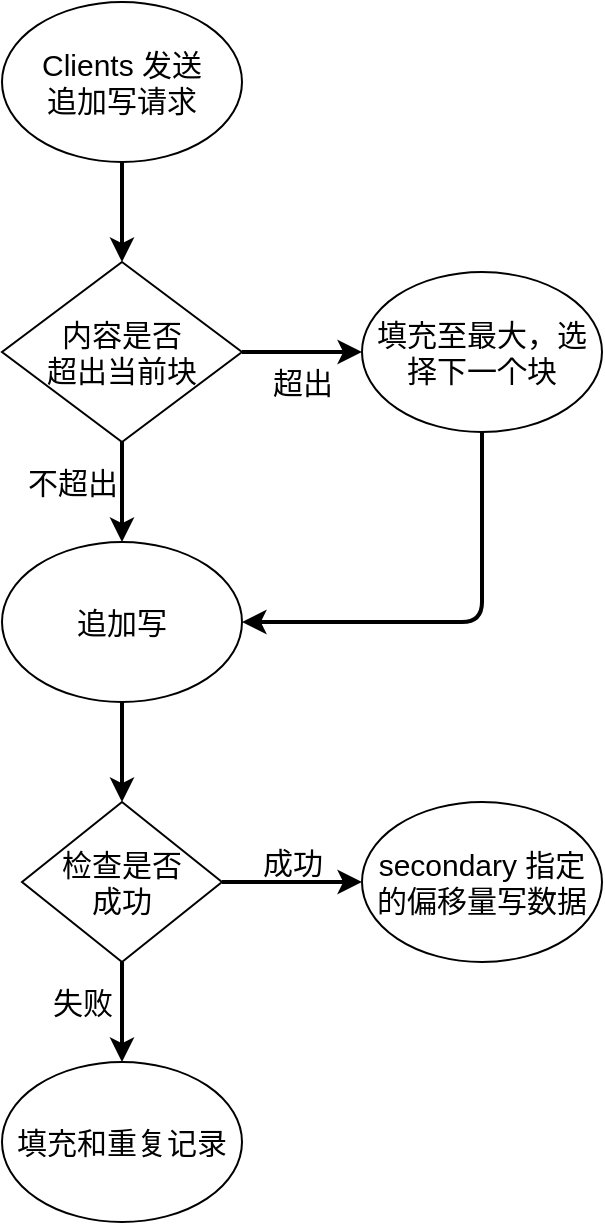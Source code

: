 <mxfile version="13.6.9" type="github">
  <diagram id="EUx6PkftY0XtWaCeIMCY" name="Page-1">
    <mxGraphModel dx="1185" dy="621" grid="1" gridSize="10" guides="1" tooltips="1" connect="1" arrows="1" fold="1" page="1" pageScale="1" pageWidth="827" pageHeight="1169" math="0" shadow="0">
      <root>
        <mxCell id="0" />
        <mxCell id="1" parent="0" />
        <mxCell id="G5WoTNLx7Llr0JP6u_pU-3" value="" style="edgeStyle=orthogonalEdgeStyle;rounded=0;orthogonalLoop=1;jettySize=auto;html=1;strokeWidth=2;" edge="1" parent="1" source="G5WoTNLx7Llr0JP6u_pU-1" target="G5WoTNLx7Llr0JP6u_pU-2">
          <mxGeometry relative="1" as="geometry" />
        </mxCell>
        <mxCell id="G5WoTNLx7Llr0JP6u_pU-1" value="&lt;font style=&quot;font-size: 15px&quot;&gt;追加写&lt;/font&gt;" style="ellipse;whiteSpace=wrap;html=1;" vertex="1" parent="1">
          <mxGeometry x="220" y="340" width="120" height="80" as="geometry" />
        </mxCell>
        <mxCell id="G5WoTNLx7Llr0JP6u_pU-5" value="" style="edgeStyle=orthogonalEdgeStyle;rounded=0;orthogonalLoop=1;jettySize=auto;html=1;strokeWidth=2;" edge="1" parent="1" source="G5WoTNLx7Llr0JP6u_pU-2" target="G5WoTNLx7Llr0JP6u_pU-4">
          <mxGeometry relative="1" as="geometry" />
        </mxCell>
        <mxCell id="G5WoTNLx7Llr0JP6u_pU-15" value="" style="edgeStyle=orthogonalEdgeStyle;rounded=0;orthogonalLoop=1;jettySize=auto;html=1;strokeWidth=2;" edge="1" parent="1" source="G5WoTNLx7Llr0JP6u_pU-2" target="G5WoTNLx7Llr0JP6u_pU-14">
          <mxGeometry relative="1" as="geometry" />
        </mxCell>
        <mxCell id="G5WoTNLx7Llr0JP6u_pU-2" value="&lt;font style=&quot;font-size: 15px&quot;&gt;检查是否&lt;br&gt;成功&lt;/font&gt;" style="rhombus;whiteSpace=wrap;html=1;" vertex="1" parent="1">
          <mxGeometry x="230" y="470" width="100" height="80" as="geometry" />
        </mxCell>
        <mxCell id="G5WoTNLx7Llr0JP6u_pU-4" value="&lt;font style=&quot;font-size: 15px&quot;&gt;填充和重复记录&lt;/font&gt;" style="ellipse;whiteSpace=wrap;html=1;" vertex="1" parent="1">
          <mxGeometry x="220" y="600" width="120" height="80" as="geometry" />
        </mxCell>
        <mxCell id="G5WoTNLx7Llr0JP6u_pU-6" value="&lt;font style=&quot;font-size: 15px&quot;&gt;失败&lt;/font&gt;" style="text;html=1;align=center;verticalAlign=middle;resizable=0;points=[];autosize=1;" vertex="1" parent="1">
          <mxGeometry x="235" y="560" width="50" height="20" as="geometry" />
        </mxCell>
        <mxCell id="G5WoTNLx7Llr0JP6u_pU-8" value="" style="edgeStyle=orthogonalEdgeStyle;rounded=0;orthogonalLoop=1;jettySize=auto;html=1;strokeWidth=2;" edge="1" parent="1" source="G5WoTNLx7Llr0JP6u_pU-7" target="G5WoTNLx7Llr0JP6u_pU-1">
          <mxGeometry relative="1" as="geometry" />
        </mxCell>
        <mxCell id="G5WoTNLx7Llr0JP6u_pU-11" value="" style="edgeStyle=orthogonalEdgeStyle;rounded=0;orthogonalLoop=1;jettySize=auto;html=1;strokeWidth=2;" edge="1" parent="1" source="G5WoTNLx7Llr0JP6u_pU-7" target="G5WoTNLx7Llr0JP6u_pU-10">
          <mxGeometry relative="1" as="geometry" />
        </mxCell>
        <mxCell id="G5WoTNLx7Llr0JP6u_pU-7" value="&lt;font style=&quot;font-size: 15px&quot;&gt;内容是否&lt;br&gt;超出当前块&lt;/font&gt;" style="rhombus;whiteSpace=wrap;html=1;" vertex="1" parent="1">
          <mxGeometry x="220" y="200" width="120" height="90" as="geometry" />
        </mxCell>
        <mxCell id="G5WoTNLx7Llr0JP6u_pU-9" value="&lt;font style=&quot;font-size: 15px&quot;&gt;不超出&lt;/font&gt;" style="text;html=1;align=center;verticalAlign=middle;resizable=0;points=[];autosize=1;" vertex="1" parent="1">
          <mxGeometry x="225" y="300" width="60" height="20" as="geometry" />
        </mxCell>
        <mxCell id="G5WoTNLx7Llr0JP6u_pU-10" value="&lt;font style=&quot;font-size: 15px&quot;&gt;填充至最大，选择下一个块&lt;/font&gt;" style="ellipse;whiteSpace=wrap;html=1;" vertex="1" parent="1">
          <mxGeometry x="400" y="205" width="120" height="80" as="geometry" />
        </mxCell>
        <mxCell id="G5WoTNLx7Llr0JP6u_pU-12" value="&lt;font style=&quot;font-size: 15px&quot;&gt;超出&lt;/font&gt;" style="text;html=1;align=center;verticalAlign=middle;resizable=0;points=[];autosize=1;" vertex="1" parent="1">
          <mxGeometry x="345" y="250" width="50" height="20" as="geometry" />
        </mxCell>
        <mxCell id="G5WoTNLx7Llr0JP6u_pU-13" value="" style="endArrow=classic;html=1;exitX=0.5;exitY=1;exitDx=0;exitDy=0;entryX=1;entryY=0.5;entryDx=0;entryDy=0;strokeWidth=2;" edge="1" parent="1" source="G5WoTNLx7Llr0JP6u_pU-10" target="G5WoTNLx7Llr0JP6u_pU-1">
          <mxGeometry width="50" height="50" relative="1" as="geometry">
            <mxPoint x="460" y="370" as="sourcePoint" />
            <mxPoint x="460" y="380" as="targetPoint" />
            <Array as="points">
              <mxPoint x="460" y="380" />
            </Array>
          </mxGeometry>
        </mxCell>
        <mxCell id="G5WoTNLx7Llr0JP6u_pU-14" value="&lt;font style=&quot;font-size: 15px&quot;&gt;secondary 指定的偏移量写数据&lt;/font&gt;" style="ellipse;whiteSpace=wrap;html=1;" vertex="1" parent="1">
          <mxGeometry x="400" y="470" width="120" height="80" as="geometry" />
        </mxCell>
        <mxCell id="G5WoTNLx7Llr0JP6u_pU-16" value="&lt;font style=&quot;font-size: 15px&quot;&gt;成功&lt;/font&gt;" style="text;html=1;align=center;verticalAlign=middle;resizable=0;points=[];autosize=1;" vertex="1" parent="1">
          <mxGeometry x="340" y="490" width="50" height="20" as="geometry" />
        </mxCell>
        <mxCell id="G5WoTNLx7Llr0JP6u_pU-18" value="" style="edgeStyle=orthogonalEdgeStyle;rounded=0;orthogonalLoop=1;jettySize=auto;html=1;strokeWidth=2;" edge="1" parent="1" source="G5WoTNLx7Llr0JP6u_pU-17" target="G5WoTNLx7Llr0JP6u_pU-7">
          <mxGeometry relative="1" as="geometry" />
        </mxCell>
        <mxCell id="G5WoTNLx7Llr0JP6u_pU-17" value="&lt;font style=&quot;font-size: 15px&quot;&gt;Clients 发送&lt;br&gt;追加写请求&lt;/font&gt;" style="ellipse;whiteSpace=wrap;html=1;" vertex="1" parent="1">
          <mxGeometry x="220" y="70" width="120" height="80" as="geometry" />
        </mxCell>
      </root>
    </mxGraphModel>
  </diagram>
</mxfile>
